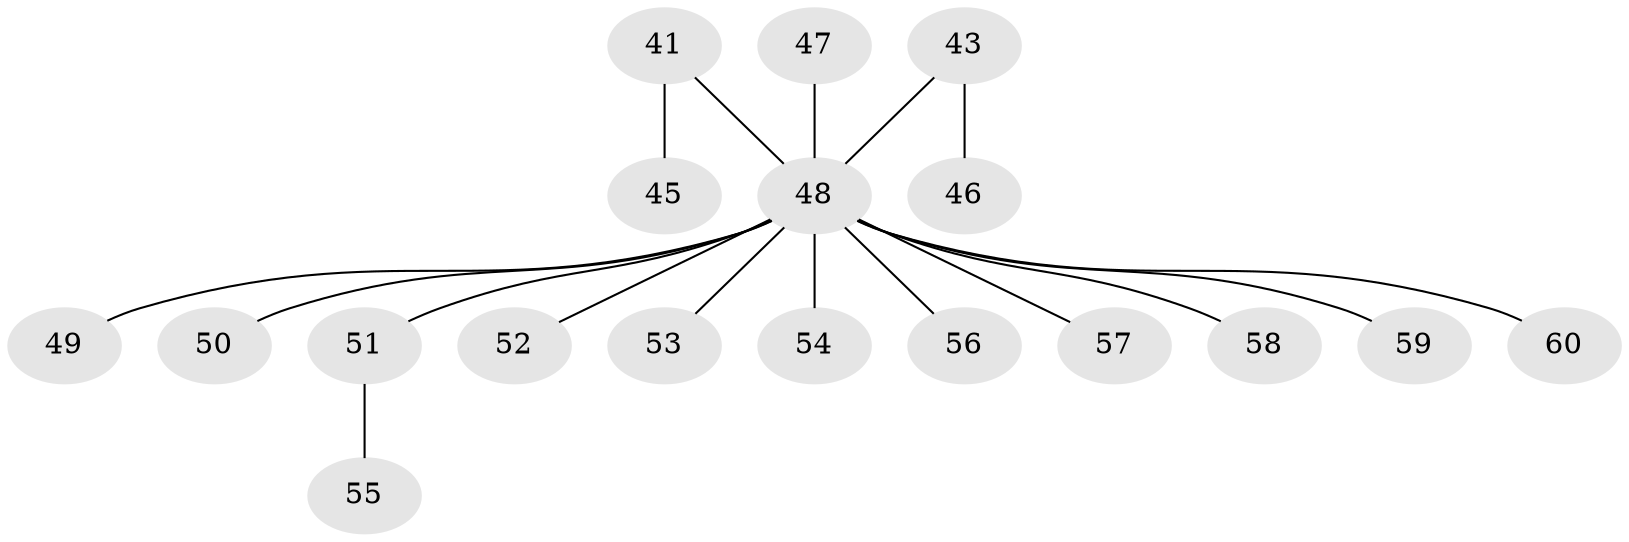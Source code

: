 // original degree distribution, {5: 0.016666666666666666, 6: 0.03333333333333333, 3: 0.13333333333333333, 2: 0.25, 4: 0.03333333333333333, 8: 0.016666666666666666, 1: 0.5166666666666667}
// Generated by graph-tools (version 1.1) at 2025/55/03/04/25 21:55:52]
// undirected, 18 vertices, 17 edges
graph export_dot {
graph [start="1"]
  node [color=gray90,style=filled];
  41;
  43;
  45;
  46;
  47;
  48 [super="+14+39+44+42+37+38+40"];
  49;
  50;
  51;
  52;
  53;
  54;
  55;
  56;
  57;
  58;
  59;
  60;
  41 -- 45;
  41 -- 48;
  43 -- 46;
  43 -- 48;
  47 -- 48;
  48 -- 51;
  48 -- 56;
  48 -- 49;
  48 -- 50;
  48 -- 52;
  48 -- 53;
  48 -- 54;
  48 -- 57;
  48 -- 58;
  48 -- 59;
  48 -- 60;
  51 -- 55;
}
